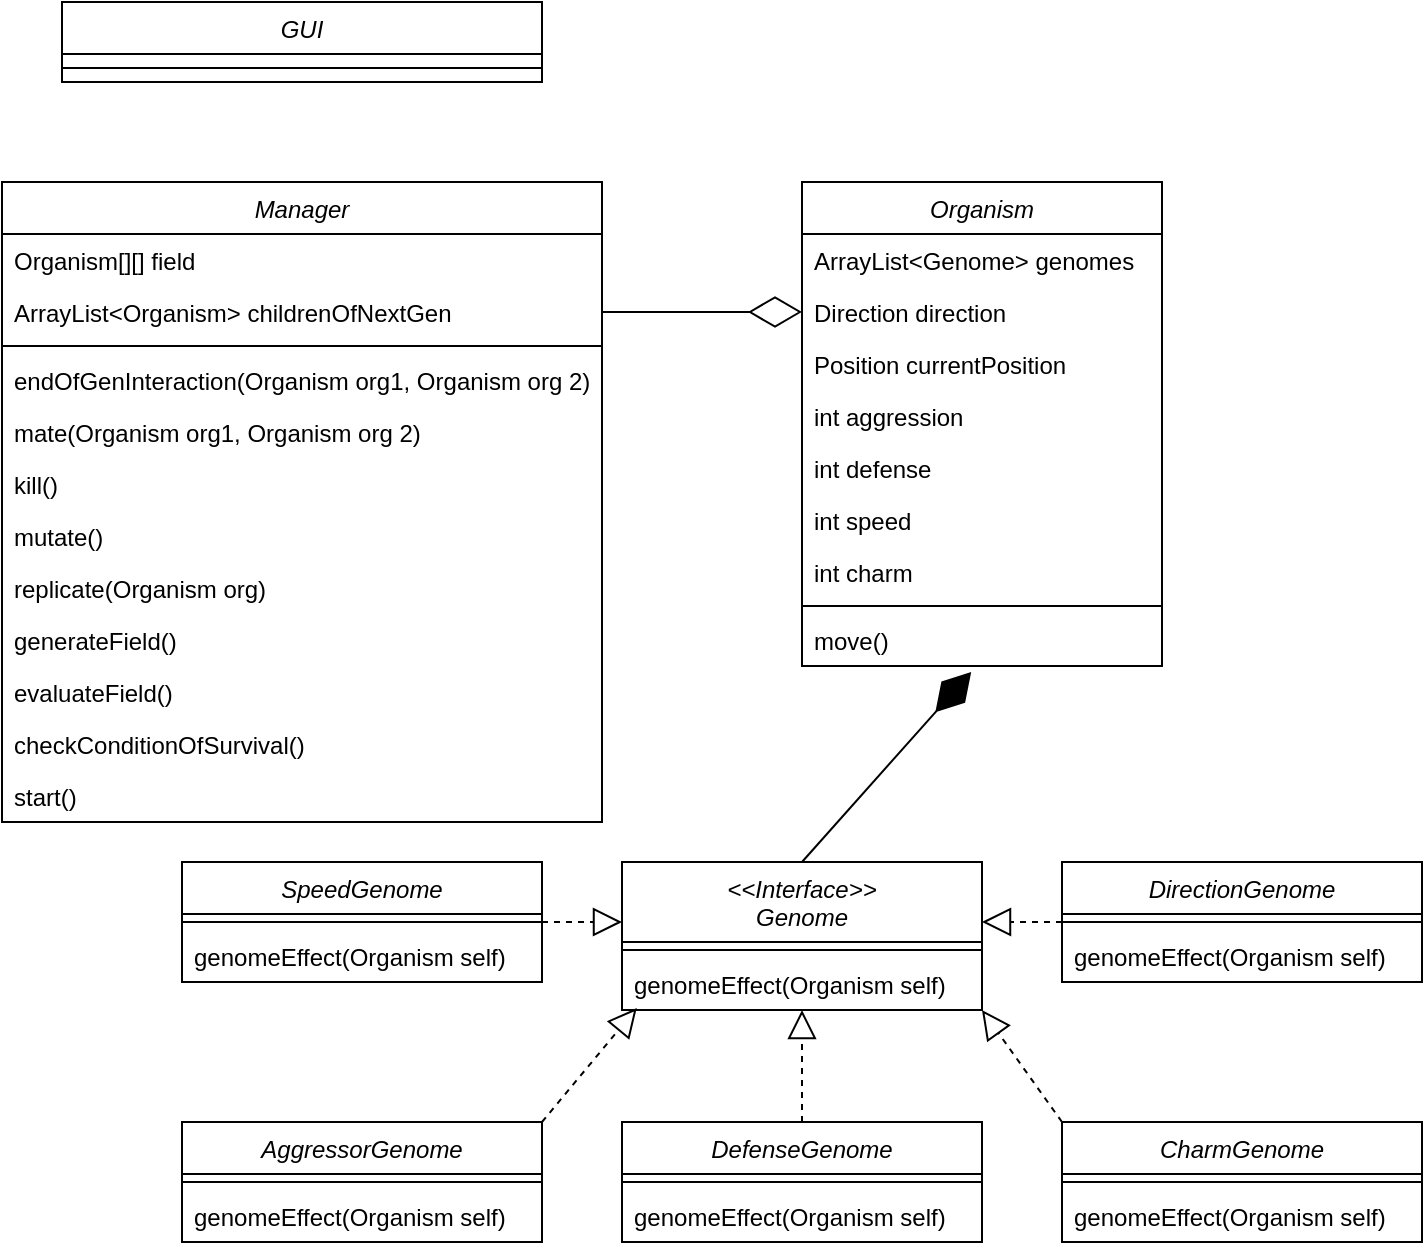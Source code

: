 <mxfile version="16.2.1" type="device"><diagram id="C5RBs43oDa-KdzZeNtuy" name="Page-1"><mxGraphModel dx="1356" dy="460" grid="1" gridSize="10" guides="1" tooltips="1" connect="1" arrows="1" fold="1" page="1" pageScale="1" pageWidth="827" pageHeight="1169" math="0" shadow="0"><root><mxCell id="WIyWlLk6GJQsqaUBKTNV-0"/><mxCell id="WIyWlLk6GJQsqaUBKTNV-1" parent="WIyWlLk6GJQsqaUBKTNV-0"/><mxCell id="zkfFHV4jXpPFQw0GAbJ--0" value="&lt;&lt;Interface&gt;&gt;&#10;Genome" style="swimlane;fontStyle=2;align=center;verticalAlign=top;childLayout=stackLayout;horizontal=1;startSize=40;horizontalStack=0;resizeParent=1;resizeLast=0;collapsible=1;marginBottom=0;rounded=0;shadow=0;strokeWidth=1;" parent="WIyWlLk6GJQsqaUBKTNV-1" vertex="1"><mxGeometry x="400" y="680" width="180" height="74" as="geometry"><mxRectangle x="230" y="140" width="160" height="26" as="alternateBounds"/></mxGeometry></mxCell><mxCell id="zkfFHV4jXpPFQw0GAbJ--4" value="" style="line;html=1;strokeWidth=1;align=left;verticalAlign=middle;spacingTop=-1;spacingLeft=3;spacingRight=3;rotatable=0;labelPosition=right;points=[];portConstraint=eastwest;" parent="zkfFHV4jXpPFQw0GAbJ--0" vertex="1"><mxGeometry y="40" width="180" height="8" as="geometry"/></mxCell><mxCell id="zkfFHV4jXpPFQw0GAbJ--5" value="genomeEffect(Organism self)" style="text;align=left;verticalAlign=top;spacingLeft=4;spacingRight=4;overflow=hidden;rotatable=0;points=[[0,0.5],[1,0.5]];portConstraint=eastwest;" parent="zkfFHV4jXpPFQw0GAbJ--0" vertex="1"><mxGeometry y="48" width="180" height="26" as="geometry"/></mxCell><mxCell id="ACcnOF1lGBuxj8Mk_3bf-0" value="AggressorGenome" style="swimlane;fontStyle=2;align=center;verticalAlign=top;childLayout=stackLayout;horizontal=1;startSize=26;horizontalStack=0;resizeParent=1;resizeLast=0;collapsible=1;marginBottom=0;rounded=0;shadow=0;strokeWidth=1;" vertex="1" parent="WIyWlLk6GJQsqaUBKTNV-1"><mxGeometry x="180" y="810" width="180" height="60" as="geometry"><mxRectangle x="230" y="140" width="160" height="26" as="alternateBounds"/></mxGeometry></mxCell><mxCell id="ACcnOF1lGBuxj8Mk_3bf-1" value="" style="line;html=1;strokeWidth=1;align=left;verticalAlign=middle;spacingTop=-1;spacingLeft=3;spacingRight=3;rotatable=0;labelPosition=right;points=[];portConstraint=eastwest;" vertex="1" parent="ACcnOF1lGBuxj8Mk_3bf-0"><mxGeometry y="26" width="180" height="8" as="geometry"/></mxCell><mxCell id="ACcnOF1lGBuxj8Mk_3bf-2" value="genomeEffect(Organism self)" style="text;align=left;verticalAlign=top;spacingLeft=4;spacingRight=4;overflow=hidden;rotatable=0;points=[[0,0.5],[1,0.5]];portConstraint=eastwest;" vertex="1" parent="ACcnOF1lGBuxj8Mk_3bf-0"><mxGeometry y="34" width="180" height="26" as="geometry"/></mxCell><mxCell id="ACcnOF1lGBuxj8Mk_3bf-3" value="DefenseGenome" style="swimlane;fontStyle=2;align=center;verticalAlign=top;childLayout=stackLayout;horizontal=1;startSize=26;horizontalStack=0;resizeParent=1;resizeLast=0;collapsible=1;marginBottom=0;rounded=0;shadow=0;strokeWidth=1;" vertex="1" parent="WIyWlLk6GJQsqaUBKTNV-1"><mxGeometry x="400" y="810" width="180" height="60" as="geometry"><mxRectangle x="230" y="140" width="160" height="26" as="alternateBounds"/></mxGeometry></mxCell><mxCell id="ACcnOF1lGBuxj8Mk_3bf-4" value="" style="line;html=1;strokeWidth=1;align=left;verticalAlign=middle;spacingTop=-1;spacingLeft=3;spacingRight=3;rotatable=0;labelPosition=right;points=[];portConstraint=eastwest;" vertex="1" parent="ACcnOF1lGBuxj8Mk_3bf-3"><mxGeometry y="26" width="180" height="8" as="geometry"/></mxCell><mxCell id="ACcnOF1lGBuxj8Mk_3bf-5" value="genomeEffect(Organism self)" style="text;align=left;verticalAlign=top;spacingLeft=4;spacingRight=4;overflow=hidden;rotatable=0;points=[[0,0.5],[1,0.5]];portConstraint=eastwest;" vertex="1" parent="ACcnOF1lGBuxj8Mk_3bf-3"><mxGeometry y="34" width="180" height="26" as="geometry"/></mxCell><mxCell id="ACcnOF1lGBuxj8Mk_3bf-6" value="CharmGenome" style="swimlane;fontStyle=2;align=center;verticalAlign=top;childLayout=stackLayout;horizontal=1;startSize=26;horizontalStack=0;resizeParent=1;resizeLast=0;collapsible=1;marginBottom=0;rounded=0;shadow=0;strokeWidth=1;" vertex="1" parent="WIyWlLk6GJQsqaUBKTNV-1"><mxGeometry x="620" y="810" width="180" height="60" as="geometry"><mxRectangle x="230" y="140" width="160" height="26" as="alternateBounds"/></mxGeometry></mxCell><mxCell id="ACcnOF1lGBuxj8Mk_3bf-7" value="" style="line;html=1;strokeWidth=1;align=left;verticalAlign=middle;spacingTop=-1;spacingLeft=3;spacingRight=3;rotatable=0;labelPosition=right;points=[];portConstraint=eastwest;" vertex="1" parent="ACcnOF1lGBuxj8Mk_3bf-6"><mxGeometry y="26" width="180" height="8" as="geometry"/></mxCell><mxCell id="ACcnOF1lGBuxj8Mk_3bf-8" value="genomeEffect(Organism self)" style="text;align=left;verticalAlign=top;spacingLeft=4;spacingRight=4;overflow=hidden;rotatable=0;points=[[0,0.5],[1,0.5]];portConstraint=eastwest;" vertex="1" parent="ACcnOF1lGBuxj8Mk_3bf-6"><mxGeometry y="34" width="180" height="26" as="geometry"/></mxCell><mxCell id="ACcnOF1lGBuxj8Mk_3bf-9" value="Organism" style="swimlane;fontStyle=2;align=center;verticalAlign=top;childLayout=stackLayout;horizontal=1;startSize=26;horizontalStack=0;resizeParent=1;resizeLast=0;collapsible=1;marginBottom=0;rounded=0;shadow=0;strokeWidth=1;" vertex="1" parent="WIyWlLk6GJQsqaUBKTNV-1"><mxGeometry x="490" y="340" width="180" height="242" as="geometry"><mxRectangle x="230" y="140" width="160" height="26" as="alternateBounds"/></mxGeometry></mxCell><mxCell id="ACcnOF1lGBuxj8Mk_3bf-14" value="ArrayList&lt;Genome&gt; genomes" style="text;align=left;verticalAlign=top;spacingLeft=4;spacingRight=4;overflow=hidden;rotatable=0;points=[[0,0.5],[1,0.5]];portConstraint=eastwest;" vertex="1" parent="ACcnOF1lGBuxj8Mk_3bf-9"><mxGeometry y="26" width="180" height="26" as="geometry"/></mxCell><mxCell id="ACcnOF1lGBuxj8Mk_3bf-38" value="Direction direction" style="text;align=left;verticalAlign=top;spacingLeft=4;spacingRight=4;overflow=hidden;rotatable=0;points=[[0,0.5],[1,0.5]];portConstraint=eastwest;" vertex="1" parent="ACcnOF1lGBuxj8Mk_3bf-9"><mxGeometry y="52" width="180" height="26" as="geometry"/></mxCell><mxCell id="ACcnOF1lGBuxj8Mk_3bf-41" value="Position currentPosition" style="text;align=left;verticalAlign=top;spacingLeft=4;spacingRight=4;overflow=hidden;rotatable=0;points=[[0,0.5],[1,0.5]];portConstraint=eastwest;" vertex="1" parent="ACcnOF1lGBuxj8Mk_3bf-9"><mxGeometry y="78" width="180" height="26" as="geometry"/></mxCell><mxCell id="ACcnOF1lGBuxj8Mk_3bf-17" value="int aggression" style="text;align=left;verticalAlign=top;spacingLeft=4;spacingRight=4;overflow=hidden;rotatable=0;points=[[0,0.5],[1,0.5]];portConstraint=eastwest;" vertex="1" parent="ACcnOF1lGBuxj8Mk_3bf-9"><mxGeometry y="104" width="180" height="26" as="geometry"/></mxCell><mxCell id="ACcnOF1lGBuxj8Mk_3bf-16" value="int defense" style="text;align=left;verticalAlign=top;spacingLeft=4;spacingRight=4;overflow=hidden;rotatable=0;points=[[0,0.5],[1,0.5]];portConstraint=eastwest;" vertex="1" parent="ACcnOF1lGBuxj8Mk_3bf-9"><mxGeometry y="130" width="180" height="26" as="geometry"/></mxCell><mxCell id="ACcnOF1lGBuxj8Mk_3bf-37" value="int speed" style="text;align=left;verticalAlign=top;spacingLeft=4;spacingRight=4;overflow=hidden;rotatable=0;points=[[0,0.5],[1,0.5]];portConstraint=eastwest;" vertex="1" parent="ACcnOF1lGBuxj8Mk_3bf-9"><mxGeometry y="156" width="180" height="26" as="geometry"/></mxCell><mxCell id="ACcnOF1lGBuxj8Mk_3bf-15" value="int charm" style="text;align=left;verticalAlign=top;spacingLeft=4;spacingRight=4;overflow=hidden;rotatable=0;points=[[0,0.5],[1,0.5]];portConstraint=eastwest;" vertex="1" parent="ACcnOF1lGBuxj8Mk_3bf-9"><mxGeometry y="182" width="180" height="26" as="geometry"/></mxCell><mxCell id="ACcnOF1lGBuxj8Mk_3bf-10" value="" style="line;html=1;strokeWidth=1;align=left;verticalAlign=middle;spacingTop=-1;spacingLeft=3;spacingRight=3;rotatable=0;labelPosition=right;points=[];portConstraint=eastwest;" vertex="1" parent="ACcnOF1lGBuxj8Mk_3bf-9"><mxGeometry y="208" width="180" height="8" as="geometry"/></mxCell><mxCell id="ACcnOF1lGBuxj8Mk_3bf-11" value="move()" style="text;align=left;verticalAlign=top;spacingLeft=4;spacingRight=4;overflow=hidden;rotatable=0;points=[[0,0.5],[1,0.5]];portConstraint=eastwest;" vertex="1" parent="ACcnOF1lGBuxj8Mk_3bf-9"><mxGeometry y="216" width="180" height="26" as="geometry"/></mxCell><mxCell id="ACcnOF1lGBuxj8Mk_3bf-21" value="DirectionGenome" style="swimlane;fontStyle=2;align=center;verticalAlign=top;childLayout=stackLayout;horizontal=1;startSize=26;horizontalStack=0;resizeParent=1;resizeLast=0;collapsible=1;marginBottom=0;rounded=0;shadow=0;strokeWidth=1;" vertex="1" parent="WIyWlLk6GJQsqaUBKTNV-1"><mxGeometry x="620" y="680" width="180" height="60" as="geometry"><mxRectangle x="230" y="140" width="160" height="26" as="alternateBounds"/></mxGeometry></mxCell><mxCell id="ACcnOF1lGBuxj8Mk_3bf-22" value="" style="line;html=1;strokeWidth=1;align=left;verticalAlign=middle;spacingTop=-1;spacingLeft=3;spacingRight=3;rotatable=0;labelPosition=right;points=[];portConstraint=eastwest;" vertex="1" parent="ACcnOF1lGBuxj8Mk_3bf-21"><mxGeometry y="26" width="180" height="8" as="geometry"/></mxCell><mxCell id="ACcnOF1lGBuxj8Mk_3bf-23" value="genomeEffect(Organism self)" style="text;align=left;verticalAlign=top;spacingLeft=4;spacingRight=4;overflow=hidden;rotatable=0;points=[[0,0.5],[1,0.5]];portConstraint=eastwest;" vertex="1" parent="ACcnOF1lGBuxj8Mk_3bf-21"><mxGeometry y="34" width="180" height="26" as="geometry"/></mxCell><mxCell id="ACcnOF1lGBuxj8Mk_3bf-18" value="SpeedGenome" style="swimlane;fontStyle=2;align=center;verticalAlign=top;childLayout=stackLayout;horizontal=1;startSize=26;horizontalStack=0;resizeParent=1;resizeLast=0;collapsible=1;marginBottom=0;rounded=0;shadow=0;strokeWidth=1;" vertex="1" parent="WIyWlLk6GJQsqaUBKTNV-1"><mxGeometry x="180" y="680" width="180" height="60" as="geometry"><mxRectangle x="230" y="140" width="160" height="26" as="alternateBounds"/></mxGeometry></mxCell><mxCell id="ACcnOF1lGBuxj8Mk_3bf-19" value="" style="line;html=1;strokeWidth=1;align=left;verticalAlign=middle;spacingTop=-1;spacingLeft=3;spacingRight=3;rotatable=0;labelPosition=right;points=[];portConstraint=eastwest;" vertex="1" parent="ACcnOF1lGBuxj8Mk_3bf-18"><mxGeometry y="26" width="180" height="8" as="geometry"/></mxCell><mxCell id="ACcnOF1lGBuxj8Mk_3bf-20" value="genomeEffect(Organism self)" style="text;align=left;verticalAlign=top;spacingLeft=4;spacingRight=4;overflow=hidden;rotatable=0;points=[[0,0.5],[1,0.5]];portConstraint=eastwest;" vertex="1" parent="ACcnOF1lGBuxj8Mk_3bf-18"><mxGeometry y="34" width="180" height="26" as="geometry"/></mxCell><mxCell id="ACcnOF1lGBuxj8Mk_3bf-24" value="" style="endArrow=block;dashed=1;endFill=0;endSize=12;html=1;rounded=0;exitX=1;exitY=0.5;exitDx=0;exitDy=0;" edge="1" parent="WIyWlLk6GJQsqaUBKTNV-1" source="ACcnOF1lGBuxj8Mk_3bf-18"><mxGeometry width="160" relative="1" as="geometry"><mxPoint x="260" y="770" as="sourcePoint"/><mxPoint x="400" y="710" as="targetPoint"/></mxGeometry></mxCell><mxCell id="ACcnOF1lGBuxj8Mk_3bf-25" value="" style="endArrow=block;dashed=1;endFill=0;endSize=12;html=1;rounded=0;exitX=0;exitY=0.5;exitDx=0;exitDy=0;" edge="1" parent="WIyWlLk6GJQsqaUBKTNV-1" source="ACcnOF1lGBuxj8Mk_3bf-21"><mxGeometry width="160" relative="1" as="geometry"><mxPoint x="370" y="720" as="sourcePoint"/><mxPoint x="580" y="710" as="targetPoint"/></mxGeometry></mxCell><mxCell id="ACcnOF1lGBuxj8Mk_3bf-26" value="" style="endArrow=block;dashed=1;endFill=0;endSize=12;html=1;rounded=0;exitX=1;exitY=0;exitDx=0;exitDy=0;entryX=0.041;entryY=0.962;entryDx=0;entryDy=0;entryPerimeter=0;" edge="1" parent="WIyWlLk6GJQsqaUBKTNV-1" source="ACcnOF1lGBuxj8Mk_3bf-0" target="zkfFHV4jXpPFQw0GAbJ--5"><mxGeometry width="160" relative="1" as="geometry"><mxPoint x="370" y="800" as="sourcePoint"/><mxPoint x="400" y="740" as="targetPoint"/></mxGeometry></mxCell><mxCell id="ACcnOF1lGBuxj8Mk_3bf-27" value="" style="endArrow=block;dashed=1;endFill=0;endSize=12;html=1;rounded=0;exitX=0.5;exitY=0;exitDx=0;exitDy=0;" edge="1" parent="WIyWlLk6GJQsqaUBKTNV-1" source="ACcnOF1lGBuxj8Mk_3bf-3" target="zkfFHV4jXpPFQw0GAbJ--5"><mxGeometry width="160" relative="1" as="geometry"><mxPoint x="390" y="740" as="sourcePoint"/><mxPoint x="430" y="740" as="targetPoint"/></mxGeometry></mxCell><mxCell id="ACcnOF1lGBuxj8Mk_3bf-28" value="" style="endArrow=block;dashed=1;endFill=0;endSize=12;html=1;rounded=0;exitX=0;exitY=0;exitDx=0;exitDy=0;entryX=1;entryY=1;entryDx=0;entryDy=0;entryPerimeter=0;" edge="1" parent="WIyWlLk6GJQsqaUBKTNV-1" source="ACcnOF1lGBuxj8Mk_3bf-6" target="zkfFHV4jXpPFQw0GAbJ--5"><mxGeometry width="160" relative="1" as="geometry"><mxPoint x="400" y="750" as="sourcePoint"/><mxPoint x="440" y="750" as="targetPoint"/></mxGeometry></mxCell><mxCell id="ACcnOF1lGBuxj8Mk_3bf-42" value="Manager" style="swimlane;fontStyle=2;align=center;verticalAlign=top;childLayout=stackLayout;horizontal=1;startSize=26;horizontalStack=0;resizeParent=1;resizeLast=0;collapsible=1;marginBottom=0;rounded=0;shadow=0;strokeWidth=1;" vertex="1" parent="WIyWlLk6GJQsqaUBKTNV-1"><mxGeometry x="90" y="340" width="300" height="320" as="geometry"><mxRectangle x="230" y="140" width="160" height="26" as="alternateBounds"/></mxGeometry></mxCell><mxCell id="ACcnOF1lGBuxj8Mk_3bf-43" value="Organism[][] field" style="text;align=left;verticalAlign=top;spacingLeft=4;spacingRight=4;overflow=hidden;rotatable=0;points=[[0,0.5],[1,0.5]];portConstraint=eastwest;" vertex="1" parent="ACcnOF1lGBuxj8Mk_3bf-42"><mxGeometry y="26" width="300" height="26" as="geometry"/></mxCell><mxCell id="ACcnOF1lGBuxj8Mk_3bf-57" value="ArrayList&lt;Organism&gt; childrenOfNextGen" style="text;align=left;verticalAlign=top;spacingLeft=4;spacingRight=4;overflow=hidden;rotatable=0;points=[[0,0.5],[1,0.5]];portConstraint=eastwest;" vertex="1" parent="ACcnOF1lGBuxj8Mk_3bf-42"><mxGeometry y="52" width="300" height="26" as="geometry"/></mxCell><mxCell id="ACcnOF1lGBuxj8Mk_3bf-50" value="" style="line;html=1;strokeWidth=1;align=left;verticalAlign=middle;spacingTop=-1;spacingLeft=3;spacingRight=3;rotatable=0;labelPosition=right;points=[];portConstraint=eastwest;" vertex="1" parent="ACcnOF1lGBuxj8Mk_3bf-42"><mxGeometry y="78" width="300" height="8" as="geometry"/></mxCell><mxCell id="ACcnOF1lGBuxj8Mk_3bf-52" value="endOfGenInteraction(Organism org1, Organism org 2)" style="text;align=left;verticalAlign=top;spacingLeft=4;spacingRight=4;overflow=hidden;rotatable=0;points=[[0,0.5],[1,0.5]];portConstraint=eastwest;" vertex="1" parent="ACcnOF1lGBuxj8Mk_3bf-42"><mxGeometry y="86" width="300" height="26" as="geometry"/></mxCell><mxCell id="ACcnOF1lGBuxj8Mk_3bf-58" value="mate(Organism org1, Organism org 2)" style="text;align=left;verticalAlign=top;spacingLeft=4;spacingRight=4;overflow=hidden;rotatable=0;points=[[0,0.5],[1,0.5]];portConstraint=eastwest;" vertex="1" parent="ACcnOF1lGBuxj8Mk_3bf-42"><mxGeometry y="112" width="300" height="26" as="geometry"/></mxCell><mxCell id="ACcnOF1lGBuxj8Mk_3bf-59" value="kill()" style="text;align=left;verticalAlign=top;spacingLeft=4;spacingRight=4;overflow=hidden;rotatable=0;points=[[0,0.5],[1,0.5]];portConstraint=eastwest;" vertex="1" parent="ACcnOF1lGBuxj8Mk_3bf-42"><mxGeometry y="138" width="300" height="26" as="geometry"/></mxCell><mxCell id="ACcnOF1lGBuxj8Mk_3bf-76" value="mutate()" style="text;align=left;verticalAlign=top;spacingLeft=4;spacingRight=4;overflow=hidden;rotatable=0;points=[[0,0.5],[1,0.5]];portConstraint=eastwest;" vertex="1" parent="ACcnOF1lGBuxj8Mk_3bf-42"><mxGeometry y="164" width="300" height="26" as="geometry"/></mxCell><mxCell id="ACcnOF1lGBuxj8Mk_3bf-60" value="replicate(Organism org)" style="text;align=left;verticalAlign=top;spacingLeft=4;spacingRight=4;overflow=hidden;rotatable=0;points=[[0,0.5],[1,0.5]];portConstraint=eastwest;" vertex="1" parent="ACcnOF1lGBuxj8Mk_3bf-42"><mxGeometry y="190" width="300" height="26" as="geometry"/></mxCell><mxCell id="ACcnOF1lGBuxj8Mk_3bf-61" value="generateField()" style="text;align=left;verticalAlign=top;spacingLeft=4;spacingRight=4;overflow=hidden;rotatable=0;points=[[0,0.5],[1,0.5]];portConstraint=eastwest;" vertex="1" parent="ACcnOF1lGBuxj8Mk_3bf-42"><mxGeometry y="216" width="300" height="26" as="geometry"/></mxCell><mxCell id="ACcnOF1lGBuxj8Mk_3bf-54" value="evaluateField()" style="text;align=left;verticalAlign=top;spacingLeft=4;spacingRight=4;overflow=hidden;rotatable=0;points=[[0,0.5],[1,0.5]];portConstraint=eastwest;" vertex="1" parent="ACcnOF1lGBuxj8Mk_3bf-42"><mxGeometry y="242" width="300" height="26" as="geometry"/></mxCell><mxCell id="ACcnOF1lGBuxj8Mk_3bf-56" value="checkConditionOfSurvival()" style="text;align=left;verticalAlign=top;spacingLeft=4;spacingRight=4;overflow=hidden;rotatable=0;points=[[0,0.5],[1,0.5]];portConstraint=eastwest;" vertex="1" parent="ACcnOF1lGBuxj8Mk_3bf-42"><mxGeometry y="268" width="300" height="26" as="geometry"/></mxCell><mxCell id="ACcnOF1lGBuxj8Mk_3bf-55" value="start()" style="text;align=left;verticalAlign=top;spacingLeft=4;spacingRight=4;overflow=hidden;rotatable=0;points=[[0,0.5],[1,0.5]];portConstraint=eastwest;" vertex="1" parent="ACcnOF1lGBuxj8Mk_3bf-42"><mxGeometry y="294" width="300" height="26" as="geometry"/></mxCell><mxCell id="ACcnOF1lGBuxj8Mk_3bf-62" value="" style="endArrow=diamondThin;endFill=1;endSize=24;html=1;rounded=0;entryX=0.47;entryY=1.115;entryDx=0;entryDy=0;entryPerimeter=0;exitX=0.5;exitY=0;exitDx=0;exitDy=0;" edge="1" parent="WIyWlLk6GJQsqaUBKTNV-1" source="zkfFHV4jXpPFQw0GAbJ--0" target="ACcnOF1lGBuxj8Mk_3bf-11"><mxGeometry width="160" relative="1" as="geometry"><mxPoint x="490" y="650" as="sourcePoint"/><mxPoint x="610" y="610" as="targetPoint"/></mxGeometry></mxCell><mxCell id="ACcnOF1lGBuxj8Mk_3bf-63" value="" style="endArrow=diamondThin;endFill=0;endSize=24;html=1;rounded=0;exitX=1;exitY=0.5;exitDx=0;exitDy=0;entryX=0;entryY=0.5;entryDx=0;entryDy=0;" edge="1" parent="WIyWlLk6GJQsqaUBKTNV-1" source="ACcnOF1lGBuxj8Mk_3bf-57" target="ACcnOF1lGBuxj8Mk_3bf-38"><mxGeometry width="160" relative="1" as="geometry"><mxPoint x="410" y="450" as="sourcePoint"/><mxPoint x="500" y="410" as="targetPoint"/></mxGeometry></mxCell><mxCell id="ACcnOF1lGBuxj8Mk_3bf-64" value="GUI" style="swimlane;fontStyle=2;align=center;verticalAlign=top;childLayout=stackLayout;horizontal=1;startSize=26;horizontalStack=0;resizeParent=1;resizeLast=0;collapsible=1;marginBottom=0;rounded=0;shadow=0;strokeWidth=1;" vertex="1" parent="WIyWlLk6GJQsqaUBKTNV-1"><mxGeometry x="120" y="250" width="240" height="40" as="geometry"><mxRectangle x="230" y="140" width="160" height="26" as="alternateBounds"/></mxGeometry></mxCell><mxCell id="ACcnOF1lGBuxj8Mk_3bf-67" value="" style="line;html=1;strokeWidth=1;align=left;verticalAlign=middle;spacingTop=-1;spacingLeft=3;spacingRight=3;rotatable=0;labelPosition=right;points=[];portConstraint=eastwest;" vertex="1" parent="ACcnOF1lGBuxj8Mk_3bf-64"><mxGeometry y="26" width="240" height="14" as="geometry"/></mxCell></root></mxGraphModel></diagram></mxfile>